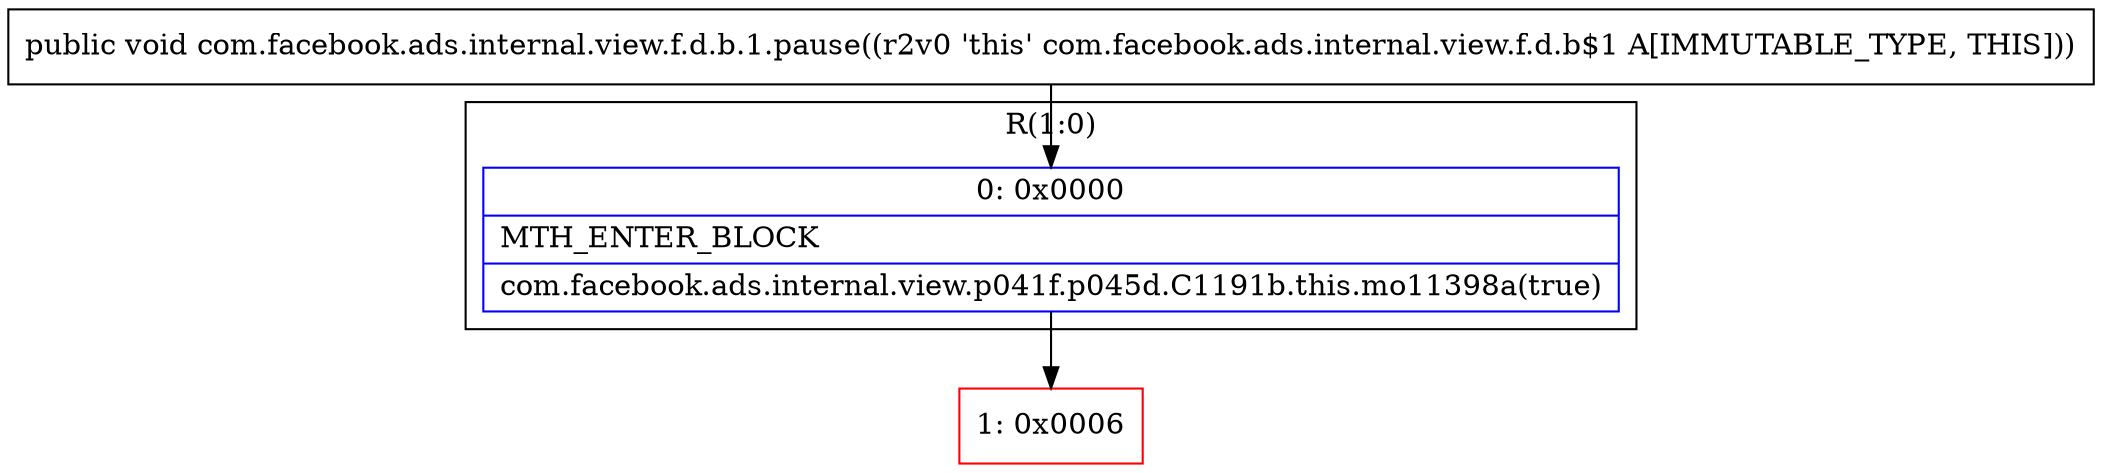 digraph "CFG forcom.facebook.ads.internal.view.f.d.b.1.pause()V" {
subgraph cluster_Region_1813072165 {
label = "R(1:0)";
node [shape=record,color=blue];
Node_0 [shape=record,label="{0\:\ 0x0000|MTH_ENTER_BLOCK\l|com.facebook.ads.internal.view.p041f.p045d.C1191b.this.mo11398a(true)\l}"];
}
Node_1 [shape=record,color=red,label="{1\:\ 0x0006}"];
MethodNode[shape=record,label="{public void com.facebook.ads.internal.view.f.d.b.1.pause((r2v0 'this' com.facebook.ads.internal.view.f.d.b$1 A[IMMUTABLE_TYPE, THIS])) }"];
MethodNode -> Node_0;
Node_0 -> Node_1;
}

